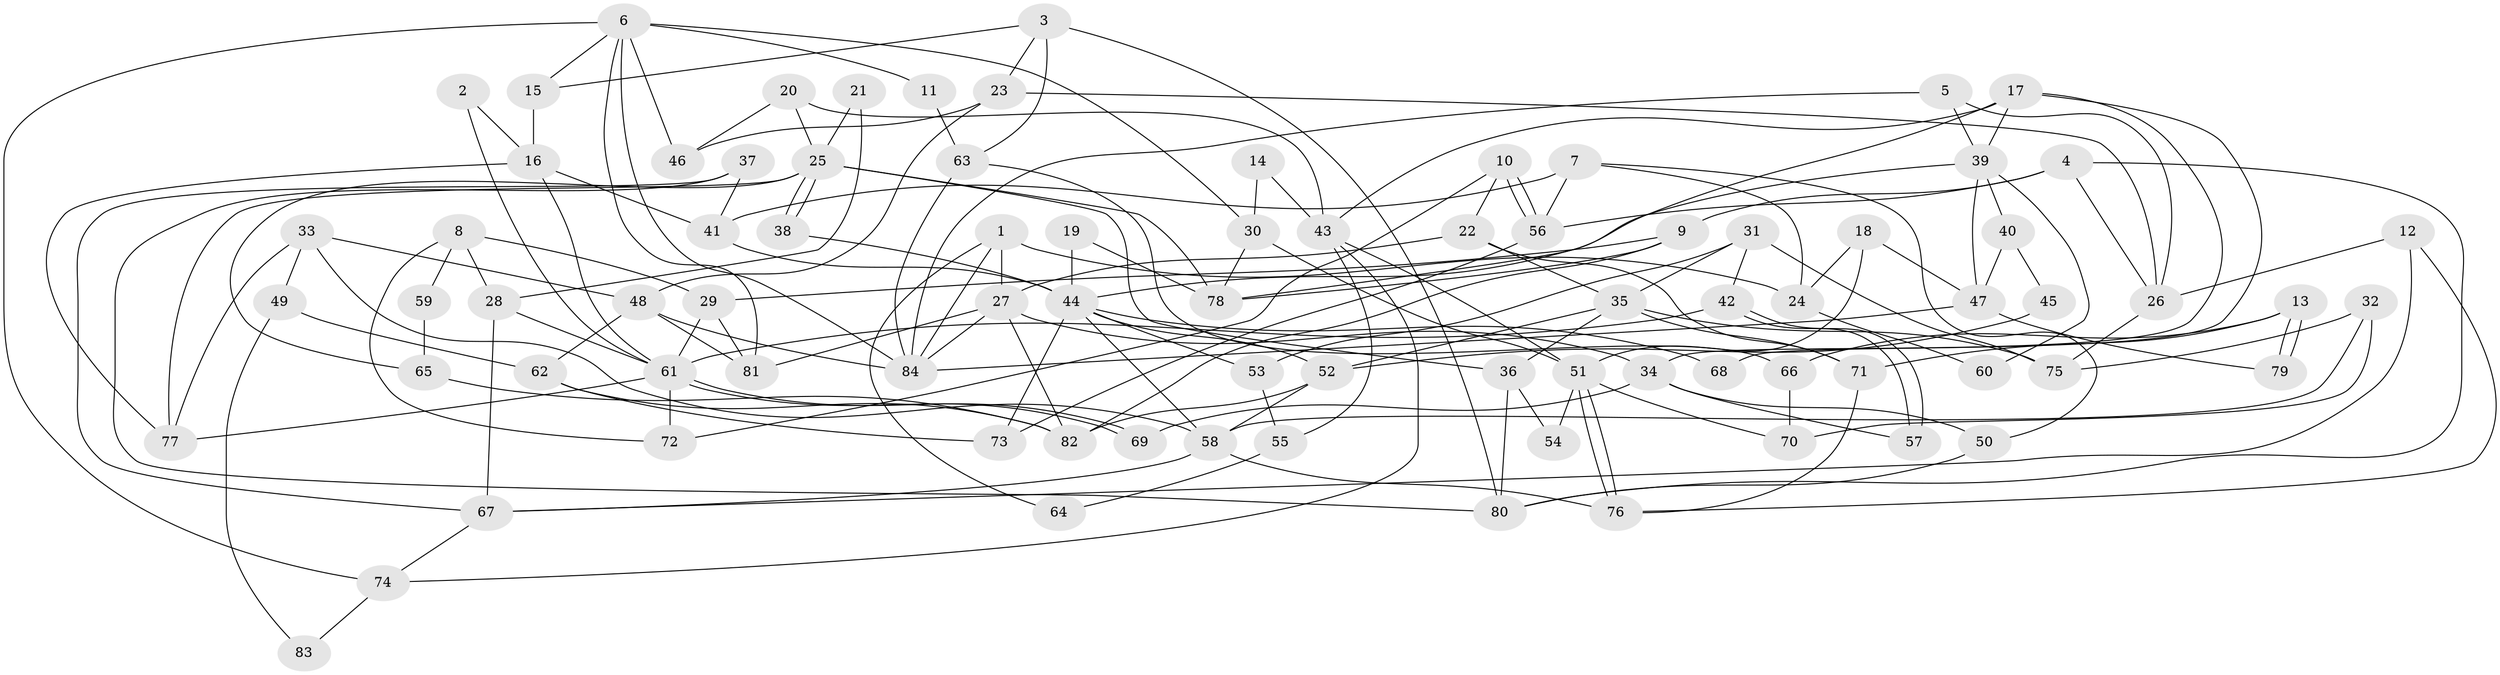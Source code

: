 // Generated by graph-tools (version 1.1) at 2025/50/03/09/25 04:50:11]
// undirected, 84 vertices, 168 edges
graph export_dot {
graph [start="1"]
  node [color=gray90,style=filled];
  1;
  2;
  3;
  4;
  5;
  6;
  7;
  8;
  9;
  10;
  11;
  12;
  13;
  14;
  15;
  16;
  17;
  18;
  19;
  20;
  21;
  22;
  23;
  24;
  25;
  26;
  27;
  28;
  29;
  30;
  31;
  32;
  33;
  34;
  35;
  36;
  37;
  38;
  39;
  40;
  41;
  42;
  43;
  44;
  45;
  46;
  47;
  48;
  49;
  50;
  51;
  52;
  53;
  54;
  55;
  56;
  57;
  58;
  59;
  60;
  61;
  62;
  63;
  64;
  65;
  66;
  67;
  68;
  69;
  70;
  71;
  72;
  73;
  74;
  75;
  76;
  77;
  78;
  79;
  80;
  81;
  82;
  83;
  84;
  1 -- 27;
  1 -- 84;
  1 -- 24;
  1 -- 64;
  2 -- 16;
  2 -- 61;
  3 -- 63;
  3 -- 23;
  3 -- 15;
  3 -- 80;
  4 -- 26;
  4 -- 80;
  4 -- 9;
  4 -- 56;
  5 -- 39;
  5 -- 84;
  5 -- 26;
  6 -- 15;
  6 -- 46;
  6 -- 11;
  6 -- 30;
  6 -- 74;
  6 -- 81;
  6 -- 84;
  7 -- 56;
  7 -- 41;
  7 -- 24;
  7 -- 50;
  8 -- 72;
  8 -- 29;
  8 -- 28;
  8 -- 59;
  9 -- 78;
  9 -- 29;
  9 -- 82;
  10 -- 22;
  10 -- 56;
  10 -- 56;
  10 -- 72;
  11 -- 63;
  12 -- 26;
  12 -- 76;
  12 -- 67;
  13 -- 79;
  13 -- 79;
  13 -- 71;
  13 -- 66;
  14 -- 30;
  14 -- 43;
  15 -- 16;
  16 -- 61;
  16 -- 77;
  16 -- 41;
  17 -- 78;
  17 -- 39;
  17 -- 34;
  17 -- 43;
  17 -- 68;
  18 -- 51;
  18 -- 24;
  18 -- 47;
  19 -- 78;
  19 -- 44;
  20 -- 25;
  20 -- 43;
  20 -- 46;
  21 -- 25;
  21 -- 28;
  22 -- 35;
  22 -- 27;
  22 -- 71;
  23 -- 26;
  23 -- 48;
  23 -- 46;
  24 -- 60;
  25 -- 38;
  25 -- 38;
  25 -- 77;
  25 -- 36;
  25 -- 65;
  25 -- 78;
  26 -- 75;
  27 -- 81;
  27 -- 82;
  27 -- 34;
  27 -- 84;
  28 -- 67;
  28 -- 61;
  29 -- 61;
  29 -- 81;
  30 -- 51;
  30 -- 78;
  31 -- 42;
  31 -- 35;
  31 -- 53;
  31 -- 75;
  32 -- 58;
  32 -- 75;
  32 -- 70;
  33 -- 58;
  33 -- 48;
  33 -- 49;
  33 -- 77;
  34 -- 50;
  34 -- 57;
  34 -- 69;
  35 -- 36;
  35 -- 52;
  35 -- 71;
  35 -- 75;
  36 -- 80;
  36 -- 54;
  37 -- 67;
  37 -- 80;
  37 -- 41;
  38 -- 44;
  39 -- 44;
  39 -- 47;
  39 -- 40;
  39 -- 60;
  40 -- 47;
  40 -- 45;
  41 -- 44;
  42 -- 61;
  42 -- 57;
  42 -- 57;
  43 -- 74;
  43 -- 51;
  43 -- 55;
  44 -- 58;
  44 -- 52;
  44 -- 53;
  44 -- 68;
  44 -- 73;
  45 -- 52;
  47 -- 84;
  47 -- 79;
  48 -- 81;
  48 -- 84;
  48 -- 62;
  49 -- 62;
  49 -- 83;
  50 -- 80;
  51 -- 76;
  51 -- 76;
  51 -- 54;
  51 -- 70;
  52 -- 82;
  52 -- 58;
  53 -- 55;
  55 -- 64;
  56 -- 73;
  58 -- 76;
  58 -- 67;
  59 -- 65;
  61 -- 69;
  61 -- 69;
  61 -- 72;
  61 -- 77;
  62 -- 73;
  62 -- 82;
  63 -- 84;
  63 -- 66;
  65 -- 82;
  66 -- 70;
  67 -- 74;
  71 -- 76;
  74 -- 83;
}
